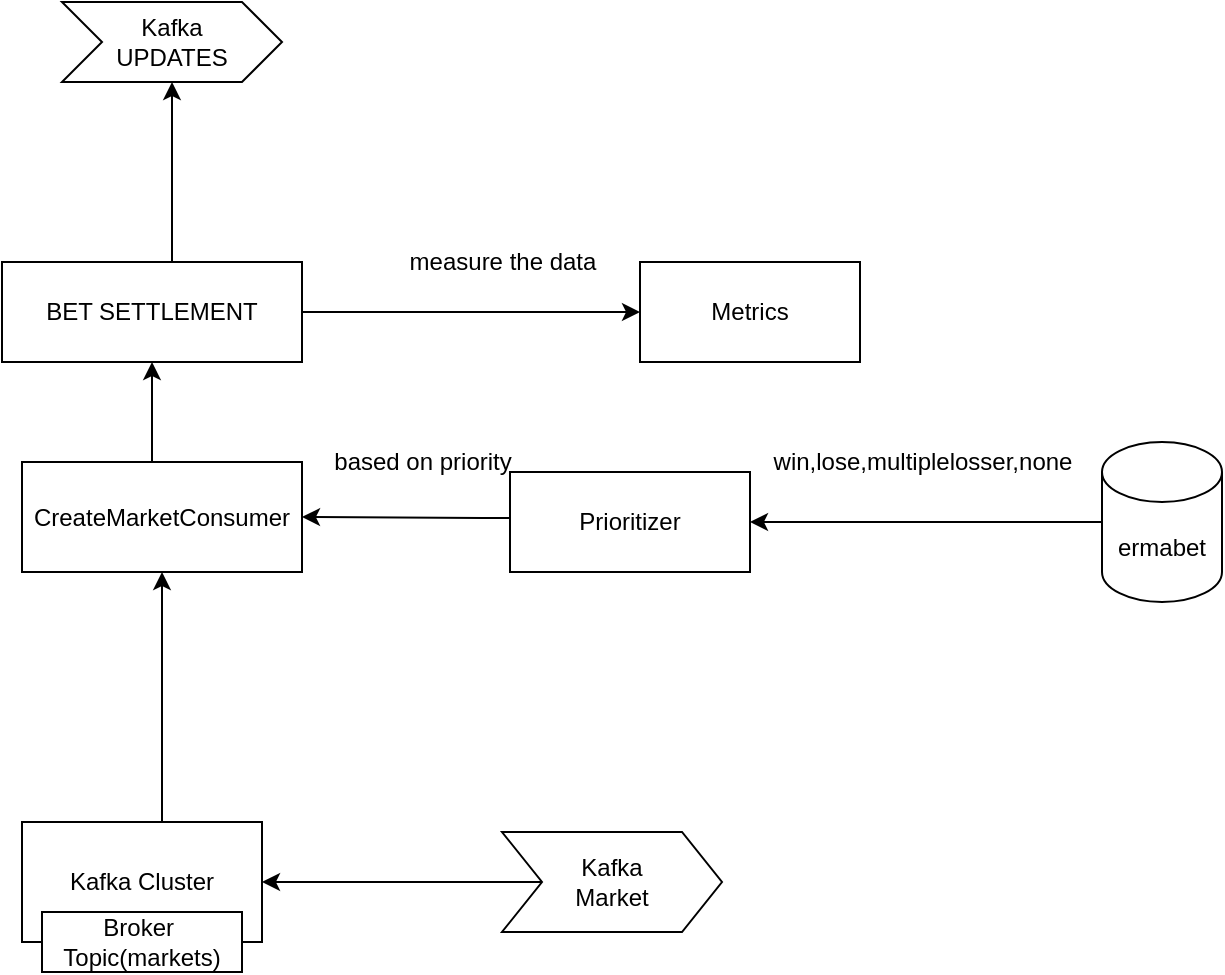 <mxfile version="15.3.0" type="github">
  <diagram id="C5RBs43oDa-KdzZeNtuy" name="Page-1">
    <mxGraphModel dx="1447" dy="655" grid="1" gridSize="10" guides="1" tooltips="1" connect="1" arrows="1" fold="1" page="1" pageScale="1" pageWidth="827" pageHeight="1169" math="0" shadow="0">
      <root>
        <mxCell id="WIyWlLk6GJQsqaUBKTNV-0" />
        <mxCell id="WIyWlLk6GJQsqaUBKTNV-1" parent="WIyWlLk6GJQsqaUBKTNV-0" />
        <mxCell id="3EXtwgkX76FHoA2zj7Xh-52" style="edgeStyle=orthogonalEdgeStyle;rounded=0;orthogonalLoop=1;jettySize=auto;html=1;entryX=0;entryY=0.5;entryDx=0;entryDy=0;" edge="1" parent="WIyWlLk6GJQsqaUBKTNV-1" source="3EXtwgkX76FHoA2zj7Xh-2" target="3EXtwgkX76FHoA2zj7Xh-50">
          <mxGeometry relative="1" as="geometry" />
        </mxCell>
        <mxCell id="3EXtwgkX76FHoA2zj7Xh-70" style="edgeStyle=orthogonalEdgeStyle;rounded=0;orthogonalLoop=1;jettySize=auto;html=1;entryX=0.5;entryY=1;entryDx=0;entryDy=0;" edge="1" parent="WIyWlLk6GJQsqaUBKTNV-1" source="3EXtwgkX76FHoA2zj7Xh-2" target="3EXtwgkX76FHoA2zj7Xh-36">
          <mxGeometry relative="1" as="geometry">
            <mxPoint x="130" y="130" as="targetPoint" />
            <Array as="points">
              <mxPoint x="125" y="180" />
              <mxPoint x="125" y="180" />
            </Array>
          </mxGeometry>
        </mxCell>
        <mxCell id="3EXtwgkX76FHoA2zj7Xh-2" value="BET SETTLEMENT" style="rounded=0;whiteSpace=wrap;html=1;" vertex="1" parent="WIyWlLk6GJQsqaUBKTNV-1">
          <mxGeometry x="40" y="190" width="150" height="50" as="geometry" />
        </mxCell>
        <mxCell id="3EXtwgkX76FHoA2zj7Xh-66" style="edgeStyle=orthogonalEdgeStyle;rounded=0;orthogonalLoop=1;jettySize=auto;html=1;" edge="1" parent="WIyWlLk6GJQsqaUBKTNV-1" source="3EXtwgkX76FHoA2zj7Xh-34" target="3EXtwgkX76FHoA2zj7Xh-42">
          <mxGeometry relative="1" as="geometry">
            <Array as="points">
              <mxPoint x="260" y="500" />
              <mxPoint x="260" y="500" />
            </Array>
          </mxGeometry>
        </mxCell>
        <mxCell id="3EXtwgkX76FHoA2zj7Xh-34" value="Kafka&lt;br&gt;Market" style="shape=step;perimeter=stepPerimeter;whiteSpace=wrap;html=1;fixedSize=1;" vertex="1" parent="WIyWlLk6GJQsqaUBKTNV-1">
          <mxGeometry x="290" y="475" width="110" height="50" as="geometry" />
        </mxCell>
        <mxCell id="3EXtwgkX76FHoA2zj7Xh-36" value="Kafka&lt;br&gt;UPDATES" style="shape=step;perimeter=stepPerimeter;whiteSpace=wrap;html=1;fixedSize=1;" vertex="1" parent="WIyWlLk6GJQsqaUBKTNV-1">
          <mxGeometry x="70" y="60" width="110" height="40" as="geometry" />
        </mxCell>
        <mxCell id="3EXtwgkX76FHoA2zj7Xh-39" style="edgeStyle=orthogonalEdgeStyle;rounded=0;orthogonalLoop=1;jettySize=auto;html=1;exitX=0.5;exitY=1;exitDx=0;exitDy=0;" edge="1" parent="WIyWlLk6GJQsqaUBKTNV-1" source="3EXtwgkX76FHoA2zj7Xh-34" target="3EXtwgkX76FHoA2zj7Xh-34">
          <mxGeometry relative="1" as="geometry" />
        </mxCell>
        <mxCell id="3EXtwgkX76FHoA2zj7Xh-40" style="edgeStyle=orthogonalEdgeStyle;rounded=0;orthogonalLoop=1;jettySize=auto;html=1;exitX=0.5;exitY=1;exitDx=0;exitDy=0;exitPerimeter=0;" edge="1" parent="WIyWlLk6GJQsqaUBKTNV-1">
          <mxGeometry relative="1" as="geometry">
            <mxPoint x="312" y="370" as="sourcePoint" />
            <mxPoint x="312" y="370" as="targetPoint" />
          </mxGeometry>
        </mxCell>
        <mxCell id="3EXtwgkX76FHoA2zj7Xh-67" style="edgeStyle=orthogonalEdgeStyle;rounded=0;orthogonalLoop=1;jettySize=auto;html=1;entryX=0.5;entryY=1;entryDx=0;entryDy=0;" edge="1" parent="WIyWlLk6GJQsqaUBKTNV-1" source="3EXtwgkX76FHoA2zj7Xh-42" target="3EXtwgkX76FHoA2zj7Xh-53">
          <mxGeometry relative="1" as="geometry">
            <Array as="points">
              <mxPoint x="120" y="420" />
              <mxPoint x="120" y="420" />
            </Array>
          </mxGeometry>
        </mxCell>
        <mxCell id="3EXtwgkX76FHoA2zj7Xh-42" value="Kafka Cluster" style="rounded=0;whiteSpace=wrap;html=1;" vertex="1" parent="WIyWlLk6GJQsqaUBKTNV-1">
          <mxGeometry x="50" y="470" width="120" height="60" as="geometry" />
        </mxCell>
        <mxCell id="3EXtwgkX76FHoA2zj7Xh-47" value="Broker&amp;nbsp;&lt;br&gt;Topic(markets)" style="rounded=0;whiteSpace=wrap;html=1;" vertex="1" parent="WIyWlLk6GJQsqaUBKTNV-1">
          <mxGeometry x="60" y="515" width="100" height="30" as="geometry" />
        </mxCell>
        <mxCell id="3EXtwgkX76FHoA2zj7Xh-50" value="Metrics" style="rounded=0;whiteSpace=wrap;html=1;" vertex="1" parent="WIyWlLk6GJQsqaUBKTNV-1">
          <mxGeometry x="359" y="190" width="110" height="50" as="geometry" />
        </mxCell>
        <mxCell id="3EXtwgkX76FHoA2zj7Xh-68" style="edgeStyle=orthogonalEdgeStyle;rounded=0;orthogonalLoop=1;jettySize=auto;html=1;" edge="1" parent="WIyWlLk6GJQsqaUBKTNV-1" source="3EXtwgkX76FHoA2zj7Xh-53" target="3EXtwgkX76FHoA2zj7Xh-2">
          <mxGeometry relative="1" as="geometry">
            <Array as="points">
              <mxPoint x="115" y="280" />
              <mxPoint x="115" y="280" />
            </Array>
          </mxGeometry>
        </mxCell>
        <mxCell id="3EXtwgkX76FHoA2zj7Xh-53" value="CreateMarketConsumer" style="rounded=0;whiteSpace=wrap;html=1;" vertex="1" parent="WIyWlLk6GJQsqaUBKTNV-1">
          <mxGeometry x="50" y="290" width="140" height="55" as="geometry" />
        </mxCell>
        <mxCell id="3EXtwgkX76FHoA2zj7Xh-56" style="edgeStyle=orthogonalEdgeStyle;rounded=0;orthogonalLoop=1;jettySize=auto;html=1;entryX=1;entryY=0.5;entryDx=0;entryDy=0;" edge="1" parent="WIyWlLk6GJQsqaUBKTNV-1" source="3EXtwgkX76FHoA2zj7Xh-55" target="3EXtwgkX76FHoA2zj7Xh-53">
          <mxGeometry relative="1" as="geometry">
            <Array as="points">
              <mxPoint x="280" y="318" />
              <mxPoint x="280" y="318" />
            </Array>
          </mxGeometry>
        </mxCell>
        <mxCell id="3EXtwgkX76FHoA2zj7Xh-55" value="Prioritizer" style="rounded=0;whiteSpace=wrap;html=1;" vertex="1" parent="WIyWlLk6GJQsqaUBKTNV-1">
          <mxGeometry x="294" y="295" width="120" height="50" as="geometry" />
        </mxCell>
        <mxCell id="3EXtwgkX76FHoA2zj7Xh-58" style="edgeStyle=orthogonalEdgeStyle;rounded=0;orthogonalLoop=1;jettySize=auto;html=1;entryX=1;entryY=0.5;entryDx=0;entryDy=0;" edge="1" parent="WIyWlLk6GJQsqaUBKTNV-1" source="3EXtwgkX76FHoA2zj7Xh-57" target="3EXtwgkX76FHoA2zj7Xh-55">
          <mxGeometry relative="1" as="geometry" />
        </mxCell>
        <mxCell id="3EXtwgkX76FHoA2zj7Xh-57" value="ermabet" style="shape=cylinder3;whiteSpace=wrap;html=1;boundedLbl=1;backgroundOutline=1;size=15;" vertex="1" parent="WIyWlLk6GJQsqaUBKTNV-1">
          <mxGeometry x="590" y="280" width="60" height="80" as="geometry" />
        </mxCell>
        <mxCell id="3EXtwgkX76FHoA2zj7Xh-60" value="win,lose,multiplelosser,none" style="text;html=1;align=center;verticalAlign=middle;resizable=0;points=[];autosize=1;strokeColor=none;fillColor=none;" vertex="1" parent="WIyWlLk6GJQsqaUBKTNV-1">
          <mxGeometry x="420" y="280" width="160" height="20" as="geometry" />
        </mxCell>
        <mxCell id="3EXtwgkX76FHoA2zj7Xh-61" value="based on priority" style="text;html=1;align=center;verticalAlign=middle;resizable=0;points=[];autosize=1;strokeColor=none;fillColor=none;" vertex="1" parent="WIyWlLk6GJQsqaUBKTNV-1">
          <mxGeometry x="200" y="280" width="100" height="20" as="geometry" />
        </mxCell>
        <mxCell id="3EXtwgkX76FHoA2zj7Xh-62" value="measure the data" style="text;html=1;align=center;verticalAlign=middle;resizable=0;points=[];autosize=1;strokeColor=none;fillColor=none;" vertex="1" parent="WIyWlLk6GJQsqaUBKTNV-1">
          <mxGeometry x="235" y="180" width="110" height="20" as="geometry" />
        </mxCell>
      </root>
    </mxGraphModel>
  </diagram>
</mxfile>
